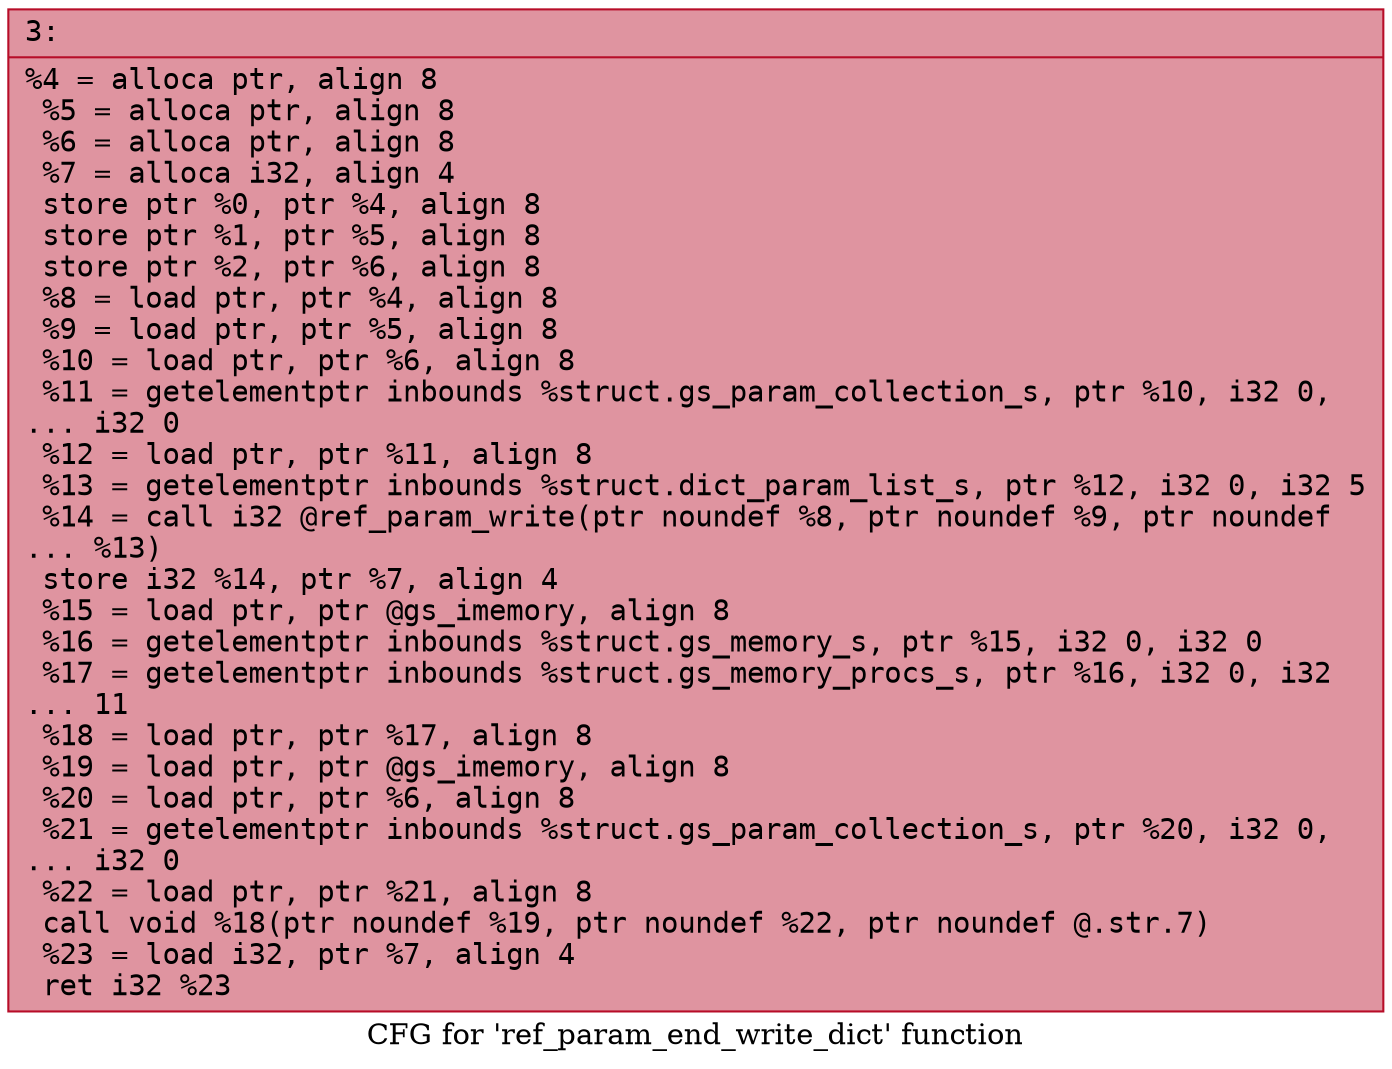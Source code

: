 digraph "CFG for 'ref_param_end_write_dict' function" {
	label="CFG for 'ref_param_end_write_dict' function";

	Node0x6000017a8af0 [shape=record,color="#b70d28ff", style=filled, fillcolor="#b70d2870" fontname="Courier",label="{3:\l|  %4 = alloca ptr, align 8\l  %5 = alloca ptr, align 8\l  %6 = alloca ptr, align 8\l  %7 = alloca i32, align 4\l  store ptr %0, ptr %4, align 8\l  store ptr %1, ptr %5, align 8\l  store ptr %2, ptr %6, align 8\l  %8 = load ptr, ptr %4, align 8\l  %9 = load ptr, ptr %5, align 8\l  %10 = load ptr, ptr %6, align 8\l  %11 = getelementptr inbounds %struct.gs_param_collection_s, ptr %10, i32 0,\l... i32 0\l  %12 = load ptr, ptr %11, align 8\l  %13 = getelementptr inbounds %struct.dict_param_list_s, ptr %12, i32 0, i32 5\l  %14 = call i32 @ref_param_write(ptr noundef %8, ptr noundef %9, ptr noundef\l... %13)\l  store i32 %14, ptr %7, align 4\l  %15 = load ptr, ptr @gs_imemory, align 8\l  %16 = getelementptr inbounds %struct.gs_memory_s, ptr %15, i32 0, i32 0\l  %17 = getelementptr inbounds %struct.gs_memory_procs_s, ptr %16, i32 0, i32\l... 11\l  %18 = load ptr, ptr %17, align 8\l  %19 = load ptr, ptr @gs_imemory, align 8\l  %20 = load ptr, ptr %6, align 8\l  %21 = getelementptr inbounds %struct.gs_param_collection_s, ptr %20, i32 0,\l... i32 0\l  %22 = load ptr, ptr %21, align 8\l  call void %18(ptr noundef %19, ptr noundef %22, ptr noundef @.str.7)\l  %23 = load i32, ptr %7, align 4\l  ret i32 %23\l}"];
}
